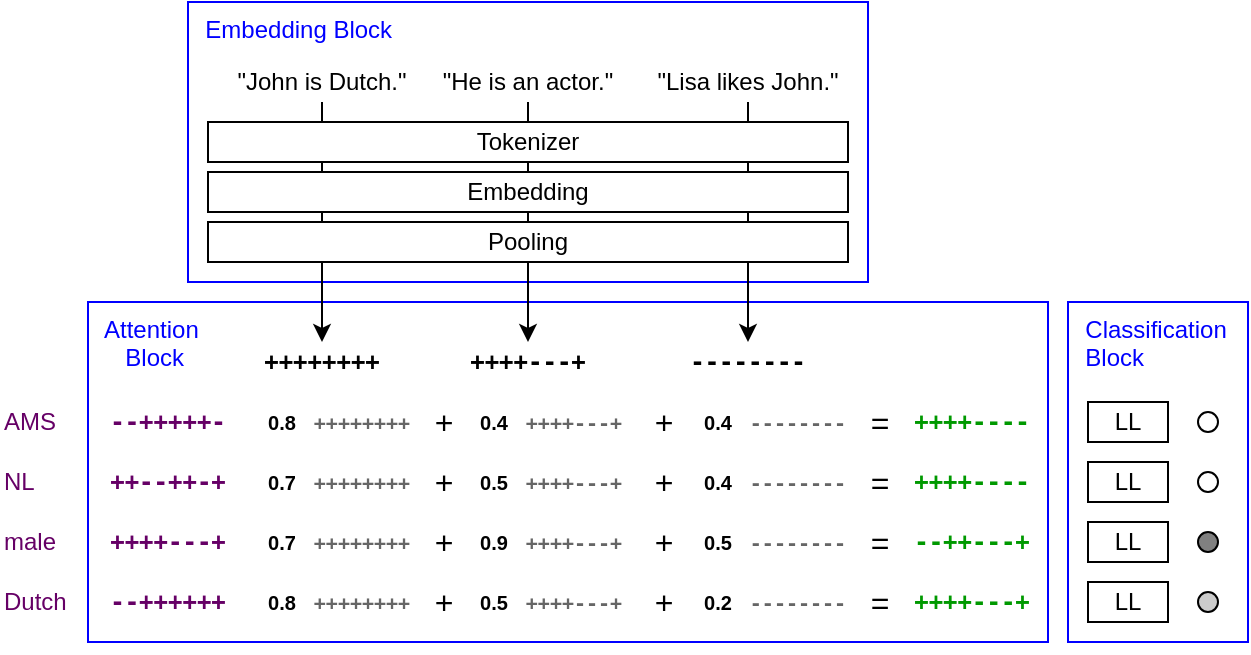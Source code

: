 <mxfile version="14.5.1" type="device"><diagram id="OC293zZC-m6zBRqbL1Og" name="Page-1"><mxGraphModel dx="853" dy="493" grid="1" gridSize="10" guides="1" tooltips="1" connect="1" arrows="1" fold="1" page="1" pageScale="1" pageWidth="850" pageHeight="1100" math="0" shadow="0"><root><mxCell id="0"/><mxCell id="1" parent="0"/><mxCell id="ROgvBwcSoJvvyIxjr5h1-1" value="&amp;nbsp; Attention&lt;br&gt;&amp;nbsp; &amp;nbsp; &amp;nbsp;Block" style="rounded=0;whiteSpace=wrap;html=1;strokeColor=#0000FF;align=left;verticalAlign=top;fontColor=#0000FF;" vertex="1" parent="1"><mxGeometry x="220" y="230" width="480" height="170" as="geometry"/></mxCell><mxCell id="ROgvBwcSoJvvyIxjr5h1-2" value="&lt;font color=&quot;#0000ff&quot;&gt;&amp;nbsp; Embedding Block&lt;/font&gt;" style="rounded=0;whiteSpace=wrap;html=1;verticalAlign=top;align=left;strokeColor=#0000FF;" vertex="1" parent="1"><mxGeometry x="270" y="80" width="340" height="140" as="geometry"/></mxCell><mxCell id="ROgvBwcSoJvvyIxjr5h1-3" style="edgeStyle=orthogonalEdgeStyle;rounded=1;orthogonalLoop=1;jettySize=auto;html=1;exitX=0.5;exitY=1;exitDx=0;exitDy=0;entryX=0.5;entryY=0;entryDx=0;entryDy=0;startSize=6;sourcePerimeterSpacing=0;targetPerimeterSpacing=0;" edge="1" parent="1" source="ROgvBwcSoJvvyIxjr5h1-4" target="ROgvBwcSoJvvyIxjr5h1-10"><mxGeometry relative="1" as="geometry"/></mxCell><mxCell id="ROgvBwcSoJvvyIxjr5h1-4" value="&quot;John is Dutch.&quot;" style="text;html=1;strokeColor=none;fillColor=none;align=center;verticalAlign=middle;whiteSpace=wrap;rounded=0;" vertex="1" parent="1"><mxGeometry x="287" y="110" width="100" height="20" as="geometry"/></mxCell><mxCell id="ROgvBwcSoJvvyIxjr5h1-5" style="edgeStyle=orthogonalEdgeStyle;rounded=1;orthogonalLoop=1;jettySize=auto;html=1;exitX=0.5;exitY=1;exitDx=0;exitDy=0;entryX=0.5;entryY=0;entryDx=0;entryDy=0;startSize=6;sourcePerimeterSpacing=0;targetPerimeterSpacing=0;" edge="1" parent="1" source="ROgvBwcSoJvvyIxjr5h1-6" target="ROgvBwcSoJvvyIxjr5h1-12"><mxGeometry relative="1" as="geometry"/></mxCell><mxCell id="ROgvBwcSoJvvyIxjr5h1-6" value="&quot;He is an actor.&quot;" style="text;html=1;strokeColor=none;fillColor=none;align=center;verticalAlign=middle;whiteSpace=wrap;rounded=0;" vertex="1" parent="1"><mxGeometry x="390" y="110" width="100" height="20" as="geometry"/></mxCell><mxCell id="ROgvBwcSoJvvyIxjr5h1-7" style="edgeStyle=orthogonalEdgeStyle;rounded=1;orthogonalLoop=1;jettySize=auto;html=1;exitX=0.5;exitY=1;exitDx=0;exitDy=0;entryX=0.5;entryY=0;entryDx=0;entryDy=0;startSize=6;sourcePerimeterSpacing=0;targetPerimeterSpacing=0;" edge="1" parent="1" source="ROgvBwcSoJvvyIxjr5h1-8" target="ROgvBwcSoJvvyIxjr5h1-14"><mxGeometry relative="1" as="geometry"/></mxCell><mxCell id="ROgvBwcSoJvvyIxjr5h1-8" value="&quot;Lisa likes John.&quot;" style="text;html=1;strokeColor=none;fillColor=none;align=center;verticalAlign=middle;whiteSpace=wrap;rounded=0;" vertex="1" parent="1"><mxGeometry x="500" y="110" width="100" height="20" as="geometry"/></mxCell><mxCell id="ROgvBwcSoJvvyIxjr5h1-10" value="&lt;pre&gt;++++++++&lt;/pre&gt;" style="text;html=1;strokeColor=none;fillColor=none;align=center;verticalAlign=middle;whiteSpace=wrap;rounded=0;fontStyle=1;" vertex="1" parent="1"><mxGeometry x="287" y="250" width="100" height="20" as="geometry"/></mxCell><mxCell id="ROgvBwcSoJvvyIxjr5h1-12" value="&lt;pre&gt;++++---+&lt;/pre&gt;" style="text;html=1;strokeColor=none;fillColor=none;align=center;verticalAlign=middle;whiteSpace=wrap;rounded=0;fontStyle=1;" vertex="1" parent="1"><mxGeometry x="390" y="250" width="100" height="20" as="geometry"/></mxCell><mxCell id="ROgvBwcSoJvvyIxjr5h1-14" value="&lt;pre&gt;--------&lt;/pre&gt;" style="text;html=1;strokeColor=none;fillColor=none;align=center;verticalAlign=middle;whiteSpace=wrap;rounded=0;fontStyle=1;" vertex="1" parent="1"><mxGeometry x="500" y="250" width="100" height="20" as="geometry"/></mxCell><mxCell id="ROgvBwcSoJvvyIxjr5h1-16" value="Embedding" style="rounded=0;whiteSpace=wrap;html=1;" vertex="1" parent="1"><mxGeometry x="280" y="165" width="320" height="20" as="geometry"/></mxCell><mxCell id="ROgvBwcSoJvvyIxjr5h1-39" value="Tokenizer" style="rounded=0;whiteSpace=wrap;html=1;" vertex="1" parent="1"><mxGeometry x="280" y="140" width="320" height="20" as="geometry"/></mxCell><mxCell id="ROgvBwcSoJvvyIxjr5h1-40" value="Pooling" style="rounded=0;whiteSpace=wrap;html=1;" vertex="1" parent="1"><mxGeometry x="280" y="190" width="320" height="20" as="geometry"/></mxCell><mxCell id="ROgvBwcSoJvvyIxjr5h1-41" value="&lt;pre&gt;--+++++-&lt;/pre&gt;" style="text;html=1;strokeColor=none;fillColor=none;align=center;verticalAlign=middle;whiteSpace=wrap;rounded=0;fontStyle=1;fontColor=#660066;" vertex="1" parent="1"><mxGeometry x="210" y="280" width="100" height="20" as="geometry"/></mxCell><mxCell id="ROgvBwcSoJvvyIxjr5h1-42" value="AMS" style="text;html=1;strokeColor=none;fillColor=none;align=left;verticalAlign=middle;whiteSpace=wrap;rounded=0;fontColor=#660066;" vertex="1" parent="1"><mxGeometry x="176" y="280" width="44" height="20" as="geometry"/></mxCell><mxCell id="ROgvBwcSoJvvyIxjr5h1-43" value="&lt;pre&gt;++--++-+&lt;/pre&gt;" style="text;html=1;strokeColor=none;fillColor=none;align=center;verticalAlign=middle;whiteSpace=wrap;rounded=0;fontStyle=1;fontColor=#660066;" vertex="1" parent="1"><mxGeometry x="210" y="310" width="100" height="20" as="geometry"/></mxCell><mxCell id="ROgvBwcSoJvvyIxjr5h1-44" value="NL" style="text;html=1;strokeColor=none;fillColor=none;align=left;verticalAlign=middle;whiteSpace=wrap;rounded=0;fontColor=#660066;" vertex="1" parent="1"><mxGeometry x="176" y="310" width="44" height="20" as="geometry"/></mxCell><mxCell id="ROgvBwcSoJvvyIxjr5h1-45" value="&lt;pre&gt;++++---+&lt;/pre&gt;" style="text;html=1;strokeColor=none;fillColor=none;align=center;verticalAlign=middle;whiteSpace=wrap;rounded=0;fontStyle=1;fontColor=#660066;" vertex="1" parent="1"><mxGeometry x="210" y="340" width="100" height="20" as="geometry"/></mxCell><mxCell id="ROgvBwcSoJvvyIxjr5h1-46" value="male" style="text;html=1;strokeColor=none;fillColor=none;align=left;verticalAlign=middle;whiteSpace=wrap;rounded=0;fontColor=#660066;" vertex="1" parent="1"><mxGeometry x="176" y="340" width="44" height="20" as="geometry"/></mxCell><mxCell id="ROgvBwcSoJvvyIxjr5h1-47" value="&lt;pre&gt;--++++++&lt;/pre&gt;" style="text;html=1;strokeColor=none;fillColor=none;align=center;verticalAlign=middle;whiteSpace=wrap;rounded=0;fontStyle=1;fontColor=#660066;" vertex="1" parent="1"><mxGeometry x="210" y="370" width="100" height="20" as="geometry"/></mxCell><mxCell id="ROgvBwcSoJvvyIxjr5h1-48" value="Dutch" style="text;html=1;strokeColor=none;fillColor=none;align=left;verticalAlign=middle;whiteSpace=wrap;rounded=0;fontColor=#660066;" vertex="1" parent="1"><mxGeometry x="176" y="370" width="44" height="20" as="geometry"/></mxCell><mxCell id="ROgvBwcSoJvvyIxjr5h1-50" value="&lt;p&gt;&lt;font style=&quot;font-size: 10px&quot;&gt;0.8&lt;/font&gt;&lt;/p&gt;" style="text;html=1;strokeColor=none;fillColor=none;align=center;verticalAlign=middle;whiteSpace=wrap;rounded=0;fontStyle=1;" vertex="1" parent="1"><mxGeometry x="307" y="280" width="20" height="20" as="geometry"/></mxCell><mxCell id="ROgvBwcSoJvvyIxjr5h1-51" value="&lt;p&gt;&lt;font style=&quot;font-size: 10px&quot;&gt;0.7&lt;/font&gt;&lt;/p&gt;" style="text;html=1;strokeColor=none;fillColor=none;align=center;verticalAlign=middle;whiteSpace=wrap;rounded=0;fontStyle=1;" vertex="1" parent="1"><mxGeometry x="307" y="310" width="20" height="20" as="geometry"/></mxCell><mxCell id="ROgvBwcSoJvvyIxjr5h1-52" value="&lt;p&gt;&lt;font style=&quot;font-size: 10px&quot;&gt;0.7&lt;/font&gt;&lt;/p&gt;" style="text;html=1;strokeColor=none;fillColor=none;align=center;verticalAlign=middle;whiteSpace=wrap;rounded=0;fontStyle=1;" vertex="1" parent="1"><mxGeometry x="307" y="340" width="20" height="20" as="geometry"/></mxCell><mxCell id="ROgvBwcSoJvvyIxjr5h1-53" value="&lt;p&gt;&lt;font style=&quot;font-size: 10px&quot;&gt;0.8&lt;/font&gt;&lt;/p&gt;" style="text;html=1;strokeColor=none;fillColor=none;align=center;verticalAlign=middle;whiteSpace=wrap;rounded=0;fontStyle=1;" vertex="1" parent="1"><mxGeometry x="307" y="370" width="20" height="20" as="geometry"/></mxCell><mxCell id="ROgvBwcSoJvvyIxjr5h1-54" value="&lt;p&gt;&lt;font style=&quot;font-size: 10px&quot;&gt;0.4&lt;/font&gt;&lt;/p&gt;" style="text;html=1;strokeColor=none;fillColor=none;align=center;verticalAlign=middle;whiteSpace=wrap;rounded=0;fontStyle=1;" vertex="1" parent="1"><mxGeometry x="413" y="280" width="20" height="20" as="geometry"/></mxCell><mxCell id="ROgvBwcSoJvvyIxjr5h1-55" value="&lt;p&gt;&lt;font style=&quot;font-size: 10px&quot;&gt;0.5&lt;/font&gt;&lt;/p&gt;" style="text;html=1;strokeColor=none;fillColor=none;align=center;verticalAlign=middle;whiteSpace=wrap;rounded=0;fontStyle=1;" vertex="1" parent="1"><mxGeometry x="413" y="310" width="20" height="20" as="geometry"/></mxCell><mxCell id="ROgvBwcSoJvvyIxjr5h1-56" value="&lt;p&gt;&lt;font style=&quot;font-size: 10px&quot;&gt;0.9&lt;/font&gt;&lt;/p&gt;" style="text;html=1;strokeColor=none;fillColor=none;align=center;verticalAlign=middle;whiteSpace=wrap;rounded=0;fontStyle=1;" vertex="1" parent="1"><mxGeometry x="413" y="340" width="20" height="20" as="geometry"/></mxCell><mxCell id="ROgvBwcSoJvvyIxjr5h1-57" value="&lt;p&gt;&lt;font style=&quot;font-size: 10px&quot;&gt;0.5&lt;/font&gt;&lt;/p&gt;" style="text;html=1;strokeColor=none;fillColor=none;align=center;verticalAlign=middle;whiteSpace=wrap;rounded=0;fontStyle=1;" vertex="1" parent="1"><mxGeometry x="413" y="370" width="20" height="20" as="geometry"/></mxCell><mxCell id="ROgvBwcSoJvvyIxjr5h1-58" value="&lt;p&gt;&lt;font style=&quot;font-size: 10px&quot;&gt;0.4&lt;/font&gt;&lt;/p&gt;" style="text;html=1;strokeColor=none;fillColor=none;align=center;verticalAlign=middle;whiteSpace=wrap;rounded=0;fontStyle=1;" vertex="1" parent="1"><mxGeometry x="525" y="280" width="20" height="20" as="geometry"/></mxCell><mxCell id="ROgvBwcSoJvvyIxjr5h1-59" value="&lt;p&gt;&lt;font style=&quot;font-size: 10px&quot;&gt;0.4&lt;/font&gt;&lt;/p&gt;" style="text;html=1;strokeColor=none;fillColor=none;align=center;verticalAlign=middle;whiteSpace=wrap;rounded=0;fontStyle=1;" vertex="1" parent="1"><mxGeometry x="525" y="310" width="20" height="20" as="geometry"/></mxCell><mxCell id="ROgvBwcSoJvvyIxjr5h1-60" value="&lt;p&gt;&lt;font style=&quot;font-size: 10px&quot;&gt;0.5&lt;/font&gt;&lt;/p&gt;" style="text;html=1;strokeColor=none;fillColor=none;align=center;verticalAlign=middle;whiteSpace=wrap;rounded=0;fontStyle=1;" vertex="1" parent="1"><mxGeometry x="525" y="340" width="20" height="20" as="geometry"/></mxCell><mxCell id="ROgvBwcSoJvvyIxjr5h1-61" value="&lt;p&gt;&lt;font style=&quot;font-size: 10px&quot;&gt;0.2&lt;/font&gt;&lt;/p&gt;" style="text;html=1;strokeColor=none;fillColor=none;align=center;verticalAlign=middle;whiteSpace=wrap;rounded=0;fontStyle=1;" vertex="1" parent="1"><mxGeometry x="525" y="370" width="20" height="20" as="geometry"/></mxCell><mxCell id="ROgvBwcSoJvvyIxjr5h1-63" value="&lt;pre&gt;&lt;font style=&quot;font-size: 10px&quot;&gt;++++++++&lt;/font&gt;&lt;/pre&gt;" style="text;html=1;strokeColor=none;fillColor=none;align=center;verticalAlign=middle;whiteSpace=wrap;rounded=0;fontStyle=1;fontColor=#666666;" vertex="1" parent="1"><mxGeometry x="307" y="280" width="100" height="20" as="geometry"/></mxCell><mxCell id="ROgvBwcSoJvvyIxjr5h1-64" value="&lt;pre&gt;&lt;font style=&quot;font-size: 10px&quot;&gt;++++++++&lt;/font&gt;&lt;/pre&gt;" style="text;html=1;strokeColor=none;fillColor=none;align=center;verticalAlign=middle;whiteSpace=wrap;rounded=0;fontStyle=1;fontColor=#666666;" vertex="1" parent="1"><mxGeometry x="307" y="310" width="100" height="20" as="geometry"/></mxCell><mxCell id="ROgvBwcSoJvvyIxjr5h1-65" value="&lt;pre&gt;&lt;font style=&quot;font-size: 10px&quot;&gt;++++++++&lt;/font&gt;&lt;/pre&gt;" style="text;html=1;strokeColor=none;fillColor=none;align=center;verticalAlign=middle;whiteSpace=wrap;rounded=0;fontStyle=1;fontColor=#666666;" vertex="1" parent="1"><mxGeometry x="307" y="340" width="100" height="20" as="geometry"/></mxCell><mxCell id="ROgvBwcSoJvvyIxjr5h1-66" value="&lt;pre&gt;&lt;font style=&quot;font-size: 10px&quot;&gt;++++++++&lt;/font&gt;&lt;/pre&gt;" style="text;html=1;strokeColor=none;fillColor=none;align=center;verticalAlign=middle;whiteSpace=wrap;rounded=0;fontStyle=1;fontColor=#666666;" vertex="1" parent="1"><mxGeometry x="307" y="370" width="100" height="20" as="geometry"/></mxCell><mxCell id="ROgvBwcSoJvvyIxjr5h1-67" value="&lt;pre&gt;&lt;font style=&quot;font-size: 10px&quot;&gt;++++---+&lt;/font&gt;&lt;/pre&gt;" style="text;html=1;strokeColor=none;fillColor=none;align=center;verticalAlign=middle;whiteSpace=wrap;rounded=0;fontStyle=1;fontColor=#666666;" vertex="1" parent="1"><mxGeometry x="413" y="280" width="100" height="20" as="geometry"/></mxCell><mxCell id="ROgvBwcSoJvvyIxjr5h1-68" value="&lt;pre&gt;&lt;font style=&quot;font-size: 10px&quot;&gt;++++---+&lt;/font&gt;&lt;/pre&gt;" style="text;html=1;strokeColor=none;fillColor=none;align=center;verticalAlign=middle;whiteSpace=wrap;rounded=0;fontStyle=1;fontColor=#666666;" vertex="1" parent="1"><mxGeometry x="413" y="310" width="100" height="20" as="geometry"/></mxCell><mxCell id="ROgvBwcSoJvvyIxjr5h1-69" value="&lt;pre&gt;&lt;font style=&quot;font-size: 10px&quot;&gt;++++---+&lt;/font&gt;&lt;/pre&gt;" style="text;html=1;strokeColor=none;fillColor=none;align=center;verticalAlign=middle;whiteSpace=wrap;rounded=0;fontStyle=1;fontColor=#666666;" vertex="1" parent="1"><mxGeometry x="413" y="340" width="100" height="20" as="geometry"/></mxCell><mxCell id="ROgvBwcSoJvvyIxjr5h1-70" value="&lt;pre&gt;&lt;font style=&quot;font-size: 10px&quot;&gt;++++---+&lt;/font&gt;&lt;/pre&gt;" style="text;html=1;strokeColor=none;fillColor=none;align=center;verticalAlign=middle;whiteSpace=wrap;rounded=0;fontStyle=1;fontColor=#666666;" vertex="1" parent="1"><mxGeometry x="413" y="370" width="100" height="20" as="geometry"/></mxCell><mxCell id="ROgvBwcSoJvvyIxjr5h1-71" value="&lt;pre&gt;&lt;font style=&quot;font-size: 10px&quot;&gt;--------&lt;/font&gt;&lt;/pre&gt;" style="text;html=1;strokeColor=none;fillColor=none;align=center;verticalAlign=middle;whiteSpace=wrap;rounded=0;fontStyle=1;fontColor=#666666;" vertex="1" parent="1"><mxGeometry x="525" y="280" width="100" height="20" as="geometry"/></mxCell><mxCell id="ROgvBwcSoJvvyIxjr5h1-72" value="&lt;pre&gt;&lt;font style=&quot;font-size: 10px&quot;&gt;--------&lt;/font&gt;&lt;/pre&gt;" style="text;html=1;strokeColor=none;fillColor=none;align=center;verticalAlign=middle;whiteSpace=wrap;rounded=0;fontStyle=1;fontColor=#666666;" vertex="1" parent="1"><mxGeometry x="525" y="310" width="100" height="20" as="geometry"/></mxCell><mxCell id="ROgvBwcSoJvvyIxjr5h1-73" value="&lt;pre&gt;&lt;font style=&quot;font-size: 10px&quot;&gt;--------&lt;/font&gt;&lt;/pre&gt;" style="text;html=1;strokeColor=none;fillColor=none;align=center;verticalAlign=middle;whiteSpace=wrap;rounded=0;fontStyle=1;fontColor=#666666;" vertex="1" parent="1"><mxGeometry x="525" y="340" width="100" height="20" as="geometry"/></mxCell><mxCell id="ROgvBwcSoJvvyIxjr5h1-74" value="&lt;pre&gt;&lt;font style=&quot;font-size: 10px&quot;&gt;--------&lt;/font&gt;&lt;/pre&gt;" style="text;html=1;strokeColor=none;fillColor=none;align=center;verticalAlign=middle;whiteSpace=wrap;rounded=0;fontStyle=1;fontColor=#666666;" vertex="1" parent="1"><mxGeometry x="525" y="370" width="100" height="20" as="geometry"/></mxCell><mxCell id="ROgvBwcSoJvvyIxjr5h1-75" value="&lt;p style=&quot;font-size: 16px;&quot;&gt;&lt;font style=&quot;font-size: 16px;&quot;&gt;+&lt;/font&gt;&lt;/p&gt;" style="text;html=1;strokeColor=none;fillColor=none;align=center;verticalAlign=middle;whiteSpace=wrap;rounded=0;fontStyle=0;fontSize=16;" vertex="1" parent="1"><mxGeometry x="498" y="370" width="20" height="20" as="geometry"/></mxCell><mxCell id="ROgvBwcSoJvvyIxjr5h1-76" value="&lt;p style=&quot;font-size: 16px;&quot;&gt;&lt;font style=&quot;font-size: 16px;&quot;&gt;+&lt;/font&gt;&lt;/p&gt;" style="text;html=1;strokeColor=none;fillColor=none;align=center;verticalAlign=middle;whiteSpace=wrap;rounded=0;fontStyle=0;fontSize=16;" vertex="1" parent="1"><mxGeometry x="498" y="340" width="20" height="20" as="geometry"/></mxCell><mxCell id="ROgvBwcSoJvvyIxjr5h1-77" value="&lt;p style=&quot;font-size: 16px;&quot;&gt;&lt;font style=&quot;font-size: 16px;&quot;&gt;+&lt;/font&gt;&lt;/p&gt;" style="text;html=1;strokeColor=none;fillColor=none;align=center;verticalAlign=middle;whiteSpace=wrap;rounded=0;fontStyle=0;fontSize=16;" vertex="1" parent="1"><mxGeometry x="498" y="310" width="20" height="20" as="geometry"/></mxCell><mxCell id="ROgvBwcSoJvvyIxjr5h1-78" value="&lt;p style=&quot;font-size: 16px;&quot;&gt;&lt;font style=&quot;font-size: 16px;&quot;&gt;+&lt;/font&gt;&lt;/p&gt;" style="text;html=1;strokeColor=none;fillColor=none;align=center;verticalAlign=middle;whiteSpace=wrap;rounded=0;fontStyle=0;fontSize=16;" vertex="1" parent="1"><mxGeometry x="498" y="280" width="20" height="20" as="geometry"/></mxCell><mxCell id="ROgvBwcSoJvvyIxjr5h1-79" value="&lt;p style=&quot;font-size: 16px;&quot;&gt;&lt;font style=&quot;font-size: 16px;&quot;&gt;+&lt;/font&gt;&lt;/p&gt;" style="text;html=1;strokeColor=none;fillColor=none;align=center;verticalAlign=middle;whiteSpace=wrap;rounded=0;fontStyle=0;fontSize=16;" vertex="1" parent="1"><mxGeometry x="388" y="370" width="20" height="20" as="geometry"/></mxCell><mxCell id="ROgvBwcSoJvvyIxjr5h1-80" value="&lt;p style=&quot;font-size: 16px;&quot;&gt;&lt;font style=&quot;font-size: 16px;&quot;&gt;+&lt;/font&gt;&lt;/p&gt;" style="text;html=1;strokeColor=none;fillColor=none;align=center;verticalAlign=middle;whiteSpace=wrap;rounded=0;fontStyle=0;fontSize=16;" vertex="1" parent="1"><mxGeometry x="388" y="340" width="20" height="20" as="geometry"/></mxCell><mxCell id="ROgvBwcSoJvvyIxjr5h1-81" value="&lt;p style=&quot;font-size: 16px;&quot;&gt;&lt;font style=&quot;font-size: 16px;&quot;&gt;+&lt;/font&gt;&lt;/p&gt;" style="text;html=1;strokeColor=none;fillColor=none;align=center;verticalAlign=middle;whiteSpace=wrap;rounded=0;fontStyle=0;fontSize=16;" vertex="1" parent="1"><mxGeometry x="388" y="310" width="20" height="20" as="geometry"/></mxCell><mxCell id="ROgvBwcSoJvvyIxjr5h1-82" value="&lt;p style=&quot;font-size: 16px;&quot;&gt;&lt;font style=&quot;font-size: 16px;&quot;&gt;+&lt;/font&gt;&lt;/p&gt;" style="text;html=1;strokeColor=none;fillColor=none;align=center;verticalAlign=middle;whiteSpace=wrap;rounded=0;fontStyle=0;fontSize=16;" vertex="1" parent="1"><mxGeometry x="388" y="280" width="20" height="20" as="geometry"/></mxCell><mxCell id="ROgvBwcSoJvvyIxjr5h1-83" value="&lt;p style=&quot;font-size: 16px&quot;&gt;&lt;font style=&quot;font-size: 16px&quot;&gt;=&lt;/font&gt;&lt;/p&gt;" style="text;html=1;strokeColor=none;fillColor=none;align=center;verticalAlign=middle;whiteSpace=wrap;rounded=0;fontStyle=0;fontSize=16;" vertex="1" parent="1"><mxGeometry x="606" y="370" width="20" height="20" as="geometry"/></mxCell><mxCell id="ROgvBwcSoJvvyIxjr5h1-84" value="&lt;p style=&quot;font-size: 16px&quot;&gt;&lt;font style=&quot;font-size: 16px&quot;&gt;=&lt;/font&gt;&lt;/p&gt;" style="text;html=1;strokeColor=none;fillColor=none;align=center;verticalAlign=middle;whiteSpace=wrap;rounded=0;fontStyle=0;fontSize=16;" vertex="1" parent="1"><mxGeometry x="606" y="340" width="20" height="20" as="geometry"/></mxCell><mxCell id="ROgvBwcSoJvvyIxjr5h1-85" value="&lt;p style=&quot;font-size: 16px&quot;&gt;&lt;font style=&quot;font-size: 16px&quot;&gt;=&lt;/font&gt;&lt;/p&gt;" style="text;html=1;strokeColor=none;fillColor=none;align=center;verticalAlign=middle;whiteSpace=wrap;rounded=0;fontStyle=0;fontSize=16;" vertex="1" parent="1"><mxGeometry x="606" y="310" width="20" height="20" as="geometry"/></mxCell><mxCell id="ROgvBwcSoJvvyIxjr5h1-86" value="&lt;p style=&quot;font-size: 16px&quot;&gt;&lt;font style=&quot;font-size: 16px&quot;&gt;=&lt;/font&gt;&lt;/p&gt;" style="text;html=1;strokeColor=none;fillColor=none;align=center;verticalAlign=middle;whiteSpace=wrap;rounded=0;fontStyle=0;fontSize=16;" vertex="1" parent="1"><mxGeometry x="606" y="280" width="20" height="20" as="geometry"/></mxCell><mxCell id="ROgvBwcSoJvvyIxjr5h1-91" value="&lt;pre&gt;++++----&lt;/pre&gt;" style="text;html=1;strokeColor=none;fillColor=none;align=center;verticalAlign=middle;whiteSpace=wrap;rounded=0;fontStyle=1;fontColor=#009900;" vertex="1" parent="1"><mxGeometry x="612" y="280" width="100" height="20" as="geometry"/></mxCell><mxCell id="ROgvBwcSoJvvyIxjr5h1-92" value="&lt;pre&gt;++++----&lt;/pre&gt;" style="text;html=1;strokeColor=none;fillColor=none;align=center;verticalAlign=middle;whiteSpace=wrap;rounded=0;fontStyle=1;fontColor=#009900;" vertex="1" parent="1"><mxGeometry x="612" y="310" width="100" height="20" as="geometry"/></mxCell><mxCell id="ROgvBwcSoJvvyIxjr5h1-93" value="&lt;pre&gt;--++---+&lt;/pre&gt;" style="text;html=1;strokeColor=none;fillColor=none;align=center;verticalAlign=middle;whiteSpace=wrap;rounded=0;fontStyle=1;fontColor=#009900;" vertex="1" parent="1"><mxGeometry x="612" y="340" width="100" height="20" as="geometry"/></mxCell><mxCell id="ROgvBwcSoJvvyIxjr5h1-94" value="&lt;pre&gt;++++---+&lt;/pre&gt;" style="text;html=1;strokeColor=none;fillColor=none;align=center;verticalAlign=middle;whiteSpace=wrap;rounded=0;fontStyle=1;fontColor=#009900;" vertex="1" parent="1"><mxGeometry x="612" y="370" width="100" height="20" as="geometry"/></mxCell><mxCell id="ROgvBwcSoJvvyIxjr5h1-95" value="&amp;nbsp; Classification&lt;br&gt;&amp;nbsp; Block" style="rounded=0;whiteSpace=wrap;html=1;strokeColor=#0000FF;align=left;verticalAlign=top;fontColor=#0000FF;" vertex="1" parent="1"><mxGeometry x="710" y="230" width="90" height="170" as="geometry"/></mxCell><mxCell id="ROgvBwcSoJvvyIxjr5h1-96" value="LL" style="rounded=0;whiteSpace=wrap;html=1;" vertex="1" parent="1"><mxGeometry x="720" y="280" width="40" height="20" as="geometry"/></mxCell><mxCell id="ROgvBwcSoJvvyIxjr5h1-97" value="LL" style="rounded=0;whiteSpace=wrap;html=1;" vertex="1" parent="1"><mxGeometry x="720" y="310" width="40" height="20" as="geometry"/></mxCell><mxCell id="ROgvBwcSoJvvyIxjr5h1-98" value="LL" style="rounded=0;whiteSpace=wrap;html=1;" vertex="1" parent="1"><mxGeometry x="720" y="340" width="40" height="20" as="geometry"/></mxCell><mxCell id="ROgvBwcSoJvvyIxjr5h1-99" value="LL" style="rounded=0;whiteSpace=wrap;html=1;" vertex="1" parent="1"><mxGeometry x="720" y="370" width="40" height="20" as="geometry"/></mxCell><mxCell id="ROgvBwcSoJvvyIxjr5h1-101" value="" style="ellipse;whiteSpace=wrap;html=1;aspect=fixed;" vertex="1" parent="1"><mxGeometry x="775" y="285" width="10" height="10" as="geometry"/></mxCell><mxCell id="ROgvBwcSoJvvyIxjr5h1-102" value="" style="ellipse;whiteSpace=wrap;html=1;aspect=fixed;" vertex="1" parent="1"><mxGeometry x="775" y="315" width="10" height="10" as="geometry"/></mxCell><mxCell id="ROgvBwcSoJvvyIxjr5h1-103" value="" style="ellipse;whiteSpace=wrap;html=1;aspect=fixed;fillColor=#808080;" vertex="1" parent="1"><mxGeometry x="775" y="345" width="10" height="10" as="geometry"/></mxCell><mxCell id="ROgvBwcSoJvvyIxjr5h1-104" value="" style="ellipse;whiteSpace=wrap;html=1;aspect=fixed;fillColor=#CCCCCC;" vertex="1" parent="1"><mxGeometry x="775" y="375" width="10" height="10" as="geometry"/></mxCell></root></mxGraphModel></diagram></mxfile>